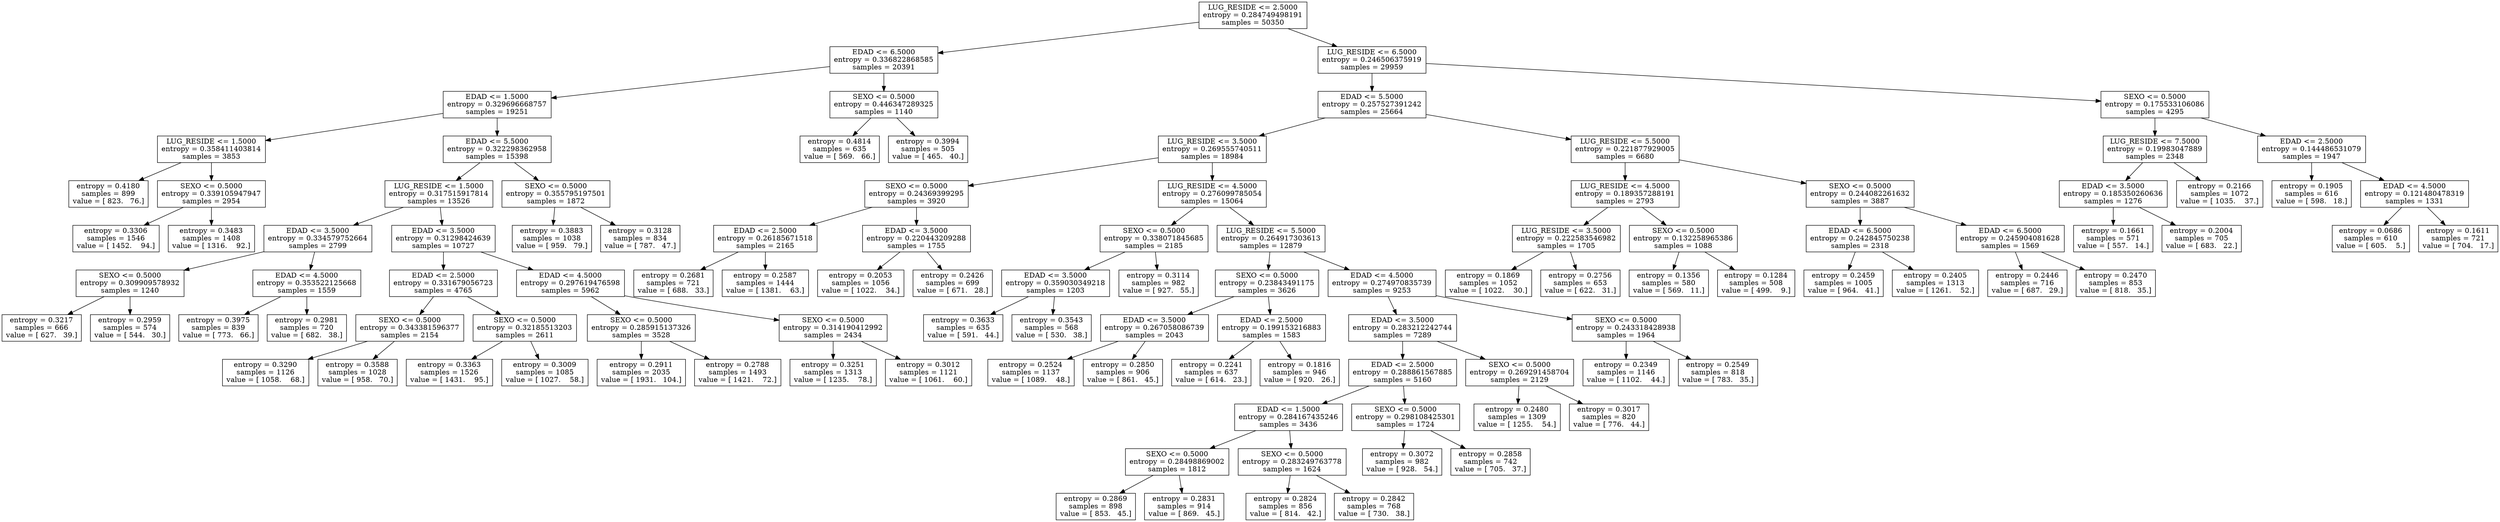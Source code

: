 digraph Tree {
0 [label="LUG_RESIDE <= 2.5000\nentropy = 0.284749498191\nsamples = 50350", shape="box"] ;
1 [label="EDAD <= 6.5000\nentropy = 0.336822868585\nsamples = 20391", shape="box"] ;
0 -> 1 ;
2 [label="EDAD <= 1.5000\nentropy = 0.329696668757\nsamples = 19251", shape="box"] ;
1 -> 2 ;
3 [label="LUG_RESIDE <= 1.5000\nentropy = 0.358411403814\nsamples = 3853", shape="box"] ;
2 -> 3 ;
4 [label="entropy = 0.4180\nsamples = 899\nvalue = [ 823.   76.]", shape="box"] ;
3 -> 4 ;
5 [label="SEXO <= 0.5000\nentropy = 0.339105947947\nsamples = 2954", shape="box"] ;
3 -> 5 ;
6 [label="entropy = 0.3306\nsamples = 1546\nvalue = [ 1452.    94.]", shape="box"] ;
5 -> 6 ;
7 [label="entropy = 0.3483\nsamples = 1408\nvalue = [ 1316.    92.]", shape="box"] ;
5 -> 7 ;
8 [label="EDAD <= 5.5000\nentropy = 0.322298362958\nsamples = 15398", shape="box"] ;
2 -> 8 ;
9 [label="LUG_RESIDE <= 1.5000\nentropy = 0.317515917814\nsamples = 13526", shape="box"] ;
8 -> 9 ;
10 [label="EDAD <= 3.5000\nentropy = 0.334579752664\nsamples = 2799", shape="box"] ;
9 -> 10 ;
11 [label="SEXO <= 0.5000\nentropy = 0.309909578932\nsamples = 1240", shape="box"] ;
10 -> 11 ;
12 [label="entropy = 0.3217\nsamples = 666\nvalue = [ 627.   39.]", shape="box"] ;
11 -> 12 ;
13 [label="entropy = 0.2959\nsamples = 574\nvalue = [ 544.   30.]", shape="box"] ;
11 -> 13 ;
14 [label="EDAD <= 4.5000\nentropy = 0.353522125668\nsamples = 1559", shape="box"] ;
10 -> 14 ;
15 [label="entropy = 0.3975\nsamples = 839\nvalue = [ 773.   66.]", shape="box"] ;
14 -> 15 ;
16 [label="entropy = 0.2981\nsamples = 720\nvalue = [ 682.   38.]", shape="box"] ;
14 -> 16 ;
17 [label="EDAD <= 3.5000\nentropy = 0.31298424639\nsamples = 10727", shape="box"] ;
9 -> 17 ;
18 [label="EDAD <= 2.5000\nentropy = 0.331679056723\nsamples = 4765", shape="box"] ;
17 -> 18 ;
19 [label="SEXO <= 0.5000\nentropy = 0.343381596377\nsamples = 2154", shape="box"] ;
18 -> 19 ;
20 [label="entropy = 0.3290\nsamples = 1126\nvalue = [ 1058.    68.]", shape="box"] ;
19 -> 20 ;
21 [label="entropy = 0.3588\nsamples = 1028\nvalue = [ 958.   70.]", shape="box"] ;
19 -> 21 ;
22 [label="SEXO <= 0.5000\nentropy = 0.32185513203\nsamples = 2611", shape="box"] ;
18 -> 22 ;
23 [label="entropy = 0.3363\nsamples = 1526\nvalue = [ 1431.    95.]", shape="box"] ;
22 -> 23 ;
24 [label="entropy = 0.3009\nsamples = 1085\nvalue = [ 1027.    58.]", shape="box"] ;
22 -> 24 ;
25 [label="EDAD <= 4.5000\nentropy = 0.297619476598\nsamples = 5962", shape="box"] ;
17 -> 25 ;
26 [label="SEXO <= 0.5000\nentropy = 0.285915137326\nsamples = 3528", shape="box"] ;
25 -> 26 ;
27 [label="entropy = 0.2911\nsamples = 2035\nvalue = [ 1931.   104.]", shape="box"] ;
26 -> 27 ;
28 [label="entropy = 0.2788\nsamples = 1493\nvalue = [ 1421.    72.]", shape="box"] ;
26 -> 28 ;
29 [label="SEXO <= 0.5000\nentropy = 0.314190412992\nsamples = 2434", shape="box"] ;
25 -> 29 ;
30 [label="entropy = 0.3251\nsamples = 1313\nvalue = [ 1235.    78.]", shape="box"] ;
29 -> 30 ;
31 [label="entropy = 0.3012\nsamples = 1121\nvalue = [ 1061.    60.]", shape="box"] ;
29 -> 31 ;
32 [label="SEXO <= 0.5000\nentropy = 0.355795197501\nsamples = 1872", shape="box"] ;
8 -> 32 ;
33 [label="entropy = 0.3883\nsamples = 1038\nvalue = [ 959.   79.]", shape="box"] ;
32 -> 33 ;
34 [label="entropy = 0.3128\nsamples = 834\nvalue = [ 787.   47.]", shape="box"] ;
32 -> 34 ;
35 [label="SEXO <= 0.5000\nentropy = 0.446347289325\nsamples = 1140", shape="box"] ;
1 -> 35 ;
36 [label="entropy = 0.4814\nsamples = 635\nvalue = [ 569.   66.]", shape="box"] ;
35 -> 36 ;
37 [label="entropy = 0.3994\nsamples = 505\nvalue = [ 465.   40.]", shape="box"] ;
35 -> 37 ;
38 [label="LUG_RESIDE <= 6.5000\nentropy = 0.246506375919\nsamples = 29959", shape="box"] ;
0 -> 38 ;
39 [label="EDAD <= 5.5000\nentropy = 0.257527391242\nsamples = 25664", shape="box"] ;
38 -> 39 ;
40 [label="LUG_RESIDE <= 3.5000\nentropy = 0.269555740511\nsamples = 18984", shape="box"] ;
39 -> 40 ;
41 [label="SEXO <= 0.5000\nentropy = 0.24369399295\nsamples = 3920", shape="box"] ;
40 -> 41 ;
42 [label="EDAD <= 2.5000\nentropy = 0.26185671518\nsamples = 2165", shape="box"] ;
41 -> 42 ;
43 [label="entropy = 0.2681\nsamples = 721\nvalue = [ 688.   33.]", shape="box"] ;
42 -> 43 ;
44 [label="entropy = 0.2587\nsamples = 1444\nvalue = [ 1381.    63.]", shape="box"] ;
42 -> 44 ;
45 [label="EDAD <= 3.5000\nentropy = 0.220443209288\nsamples = 1755", shape="box"] ;
41 -> 45 ;
46 [label="entropy = 0.2053\nsamples = 1056\nvalue = [ 1022.    34.]", shape="box"] ;
45 -> 46 ;
47 [label="entropy = 0.2426\nsamples = 699\nvalue = [ 671.   28.]", shape="box"] ;
45 -> 47 ;
48 [label="LUG_RESIDE <= 4.5000\nentropy = 0.276099785054\nsamples = 15064", shape="box"] ;
40 -> 48 ;
49 [label="SEXO <= 0.5000\nentropy = 0.338071845685\nsamples = 2185", shape="box"] ;
48 -> 49 ;
50 [label="EDAD <= 3.5000\nentropy = 0.359030349218\nsamples = 1203", shape="box"] ;
49 -> 50 ;
51 [label="entropy = 0.3633\nsamples = 635\nvalue = [ 591.   44.]", shape="box"] ;
50 -> 51 ;
52 [label="entropy = 0.3543\nsamples = 568\nvalue = [ 530.   38.]", shape="box"] ;
50 -> 52 ;
53 [label="entropy = 0.3114\nsamples = 982\nvalue = [ 927.   55.]", shape="box"] ;
49 -> 53 ;
54 [label="LUG_RESIDE <= 5.5000\nentropy = 0.264917303613\nsamples = 12879", shape="box"] ;
48 -> 54 ;
55 [label="SEXO <= 0.5000\nentropy = 0.23843491175\nsamples = 3626", shape="box"] ;
54 -> 55 ;
56 [label="EDAD <= 3.5000\nentropy = 0.267058086739\nsamples = 2043", shape="box"] ;
55 -> 56 ;
57 [label="entropy = 0.2524\nsamples = 1137\nvalue = [ 1089.    48.]", shape="box"] ;
56 -> 57 ;
58 [label="entropy = 0.2850\nsamples = 906\nvalue = [ 861.   45.]", shape="box"] ;
56 -> 58 ;
59 [label="EDAD <= 2.5000\nentropy = 0.199153216883\nsamples = 1583", shape="box"] ;
55 -> 59 ;
60 [label="entropy = 0.2241\nsamples = 637\nvalue = [ 614.   23.]", shape="box"] ;
59 -> 60 ;
61 [label="entropy = 0.1816\nsamples = 946\nvalue = [ 920.   26.]", shape="box"] ;
59 -> 61 ;
62 [label="EDAD <= 4.5000\nentropy = 0.274970835739\nsamples = 9253", shape="box"] ;
54 -> 62 ;
63 [label="EDAD <= 3.5000\nentropy = 0.283212242744\nsamples = 7289", shape="box"] ;
62 -> 63 ;
64 [label="EDAD <= 2.5000\nentropy = 0.288861567885\nsamples = 5160", shape="box"] ;
63 -> 64 ;
65 [label="EDAD <= 1.5000\nentropy = 0.284167435246\nsamples = 3436", shape="box"] ;
64 -> 65 ;
66 [label="SEXO <= 0.5000\nentropy = 0.28498869002\nsamples = 1812", shape="box"] ;
65 -> 66 ;
67 [label="entropy = 0.2869\nsamples = 898\nvalue = [ 853.   45.]", shape="box"] ;
66 -> 67 ;
68 [label="entropy = 0.2831\nsamples = 914\nvalue = [ 869.   45.]", shape="box"] ;
66 -> 68 ;
69 [label="SEXO <= 0.5000\nentropy = 0.283249763778\nsamples = 1624", shape="box"] ;
65 -> 69 ;
70 [label="entropy = 0.2824\nsamples = 856\nvalue = [ 814.   42.]", shape="box"] ;
69 -> 70 ;
71 [label="entropy = 0.2842\nsamples = 768\nvalue = [ 730.   38.]", shape="box"] ;
69 -> 71 ;
72 [label="SEXO <= 0.5000\nentropy = 0.298108425301\nsamples = 1724", shape="box"] ;
64 -> 72 ;
73 [label="entropy = 0.3072\nsamples = 982\nvalue = [ 928.   54.]", shape="box"] ;
72 -> 73 ;
74 [label="entropy = 0.2858\nsamples = 742\nvalue = [ 705.   37.]", shape="box"] ;
72 -> 74 ;
75 [label="SEXO <= 0.5000\nentropy = 0.269291458704\nsamples = 2129", shape="box"] ;
63 -> 75 ;
76 [label="entropy = 0.2480\nsamples = 1309\nvalue = [ 1255.    54.]", shape="box"] ;
75 -> 76 ;
77 [label="entropy = 0.3017\nsamples = 820\nvalue = [ 776.   44.]", shape="box"] ;
75 -> 77 ;
78 [label="SEXO <= 0.5000\nentropy = 0.243318428938\nsamples = 1964", shape="box"] ;
62 -> 78 ;
79 [label="entropy = 0.2349\nsamples = 1146\nvalue = [ 1102.    44.]", shape="box"] ;
78 -> 79 ;
80 [label="entropy = 0.2549\nsamples = 818\nvalue = [ 783.   35.]", shape="box"] ;
78 -> 80 ;
81 [label="LUG_RESIDE <= 5.5000\nentropy = 0.221877929005\nsamples = 6680", shape="box"] ;
39 -> 81 ;
82 [label="LUG_RESIDE <= 4.5000\nentropy = 0.189357288191\nsamples = 2793", shape="box"] ;
81 -> 82 ;
83 [label="LUG_RESIDE <= 3.5000\nentropy = 0.222583546982\nsamples = 1705", shape="box"] ;
82 -> 83 ;
84 [label="entropy = 0.1869\nsamples = 1052\nvalue = [ 1022.    30.]", shape="box"] ;
83 -> 84 ;
85 [label="entropy = 0.2756\nsamples = 653\nvalue = [ 622.   31.]", shape="box"] ;
83 -> 85 ;
86 [label="SEXO <= 0.5000\nentropy = 0.132258965386\nsamples = 1088", shape="box"] ;
82 -> 86 ;
87 [label="entropy = 0.1356\nsamples = 580\nvalue = [ 569.   11.]", shape="box"] ;
86 -> 87 ;
88 [label="entropy = 0.1284\nsamples = 508\nvalue = [ 499.    9.]", shape="box"] ;
86 -> 88 ;
89 [label="SEXO <= 0.5000\nentropy = 0.244082261632\nsamples = 3887", shape="box"] ;
81 -> 89 ;
90 [label="EDAD <= 6.5000\nentropy = 0.242845750238\nsamples = 2318", shape="box"] ;
89 -> 90 ;
91 [label="entropy = 0.2459\nsamples = 1005\nvalue = [ 964.   41.]", shape="box"] ;
90 -> 91 ;
92 [label="entropy = 0.2405\nsamples = 1313\nvalue = [ 1261.    52.]", shape="box"] ;
90 -> 92 ;
93 [label="EDAD <= 6.5000\nentropy = 0.245904081628\nsamples = 1569", shape="box"] ;
89 -> 93 ;
94 [label="entropy = 0.2446\nsamples = 716\nvalue = [ 687.   29.]", shape="box"] ;
93 -> 94 ;
95 [label="entropy = 0.2470\nsamples = 853\nvalue = [ 818.   35.]", shape="box"] ;
93 -> 95 ;
96 [label="SEXO <= 0.5000\nentropy = 0.175533106086\nsamples = 4295", shape="box"] ;
38 -> 96 ;
97 [label="LUG_RESIDE <= 7.5000\nentropy = 0.19983047889\nsamples = 2348", shape="box"] ;
96 -> 97 ;
98 [label="EDAD <= 3.5000\nentropy = 0.185350260636\nsamples = 1276", shape="box"] ;
97 -> 98 ;
99 [label="entropy = 0.1661\nsamples = 571\nvalue = [ 557.   14.]", shape="box"] ;
98 -> 99 ;
100 [label="entropy = 0.2004\nsamples = 705\nvalue = [ 683.   22.]", shape="box"] ;
98 -> 100 ;
101 [label="entropy = 0.2166\nsamples = 1072\nvalue = [ 1035.    37.]", shape="box"] ;
97 -> 101 ;
102 [label="EDAD <= 2.5000\nentropy = 0.144486531079\nsamples = 1947", shape="box"] ;
96 -> 102 ;
103 [label="entropy = 0.1905\nsamples = 616\nvalue = [ 598.   18.]", shape="box"] ;
102 -> 103 ;
104 [label="EDAD <= 4.5000\nentropy = 0.121480478319\nsamples = 1331", shape="box"] ;
102 -> 104 ;
105 [label="entropy = 0.0686\nsamples = 610\nvalue = [ 605.    5.]", shape="box"] ;
104 -> 105 ;
106 [label="entropy = 0.1611\nsamples = 721\nvalue = [ 704.   17.]", shape="box"] ;
104 -> 106 ;
}